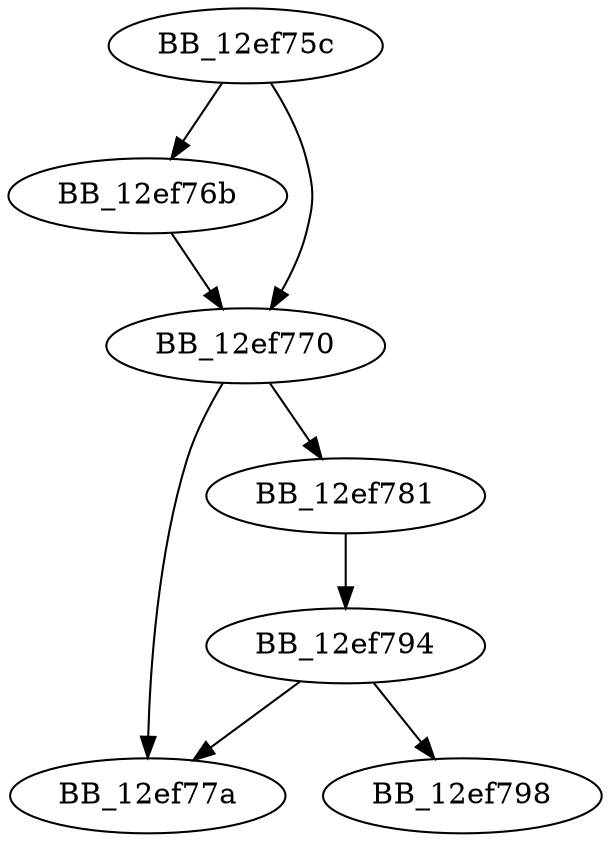 DiGraph __putwch_nolock{
BB_12ef75c->BB_12ef76b
BB_12ef75c->BB_12ef770
BB_12ef76b->BB_12ef770
BB_12ef770->BB_12ef77a
BB_12ef770->BB_12ef781
BB_12ef781->BB_12ef794
BB_12ef794->BB_12ef77a
BB_12ef794->BB_12ef798
}
